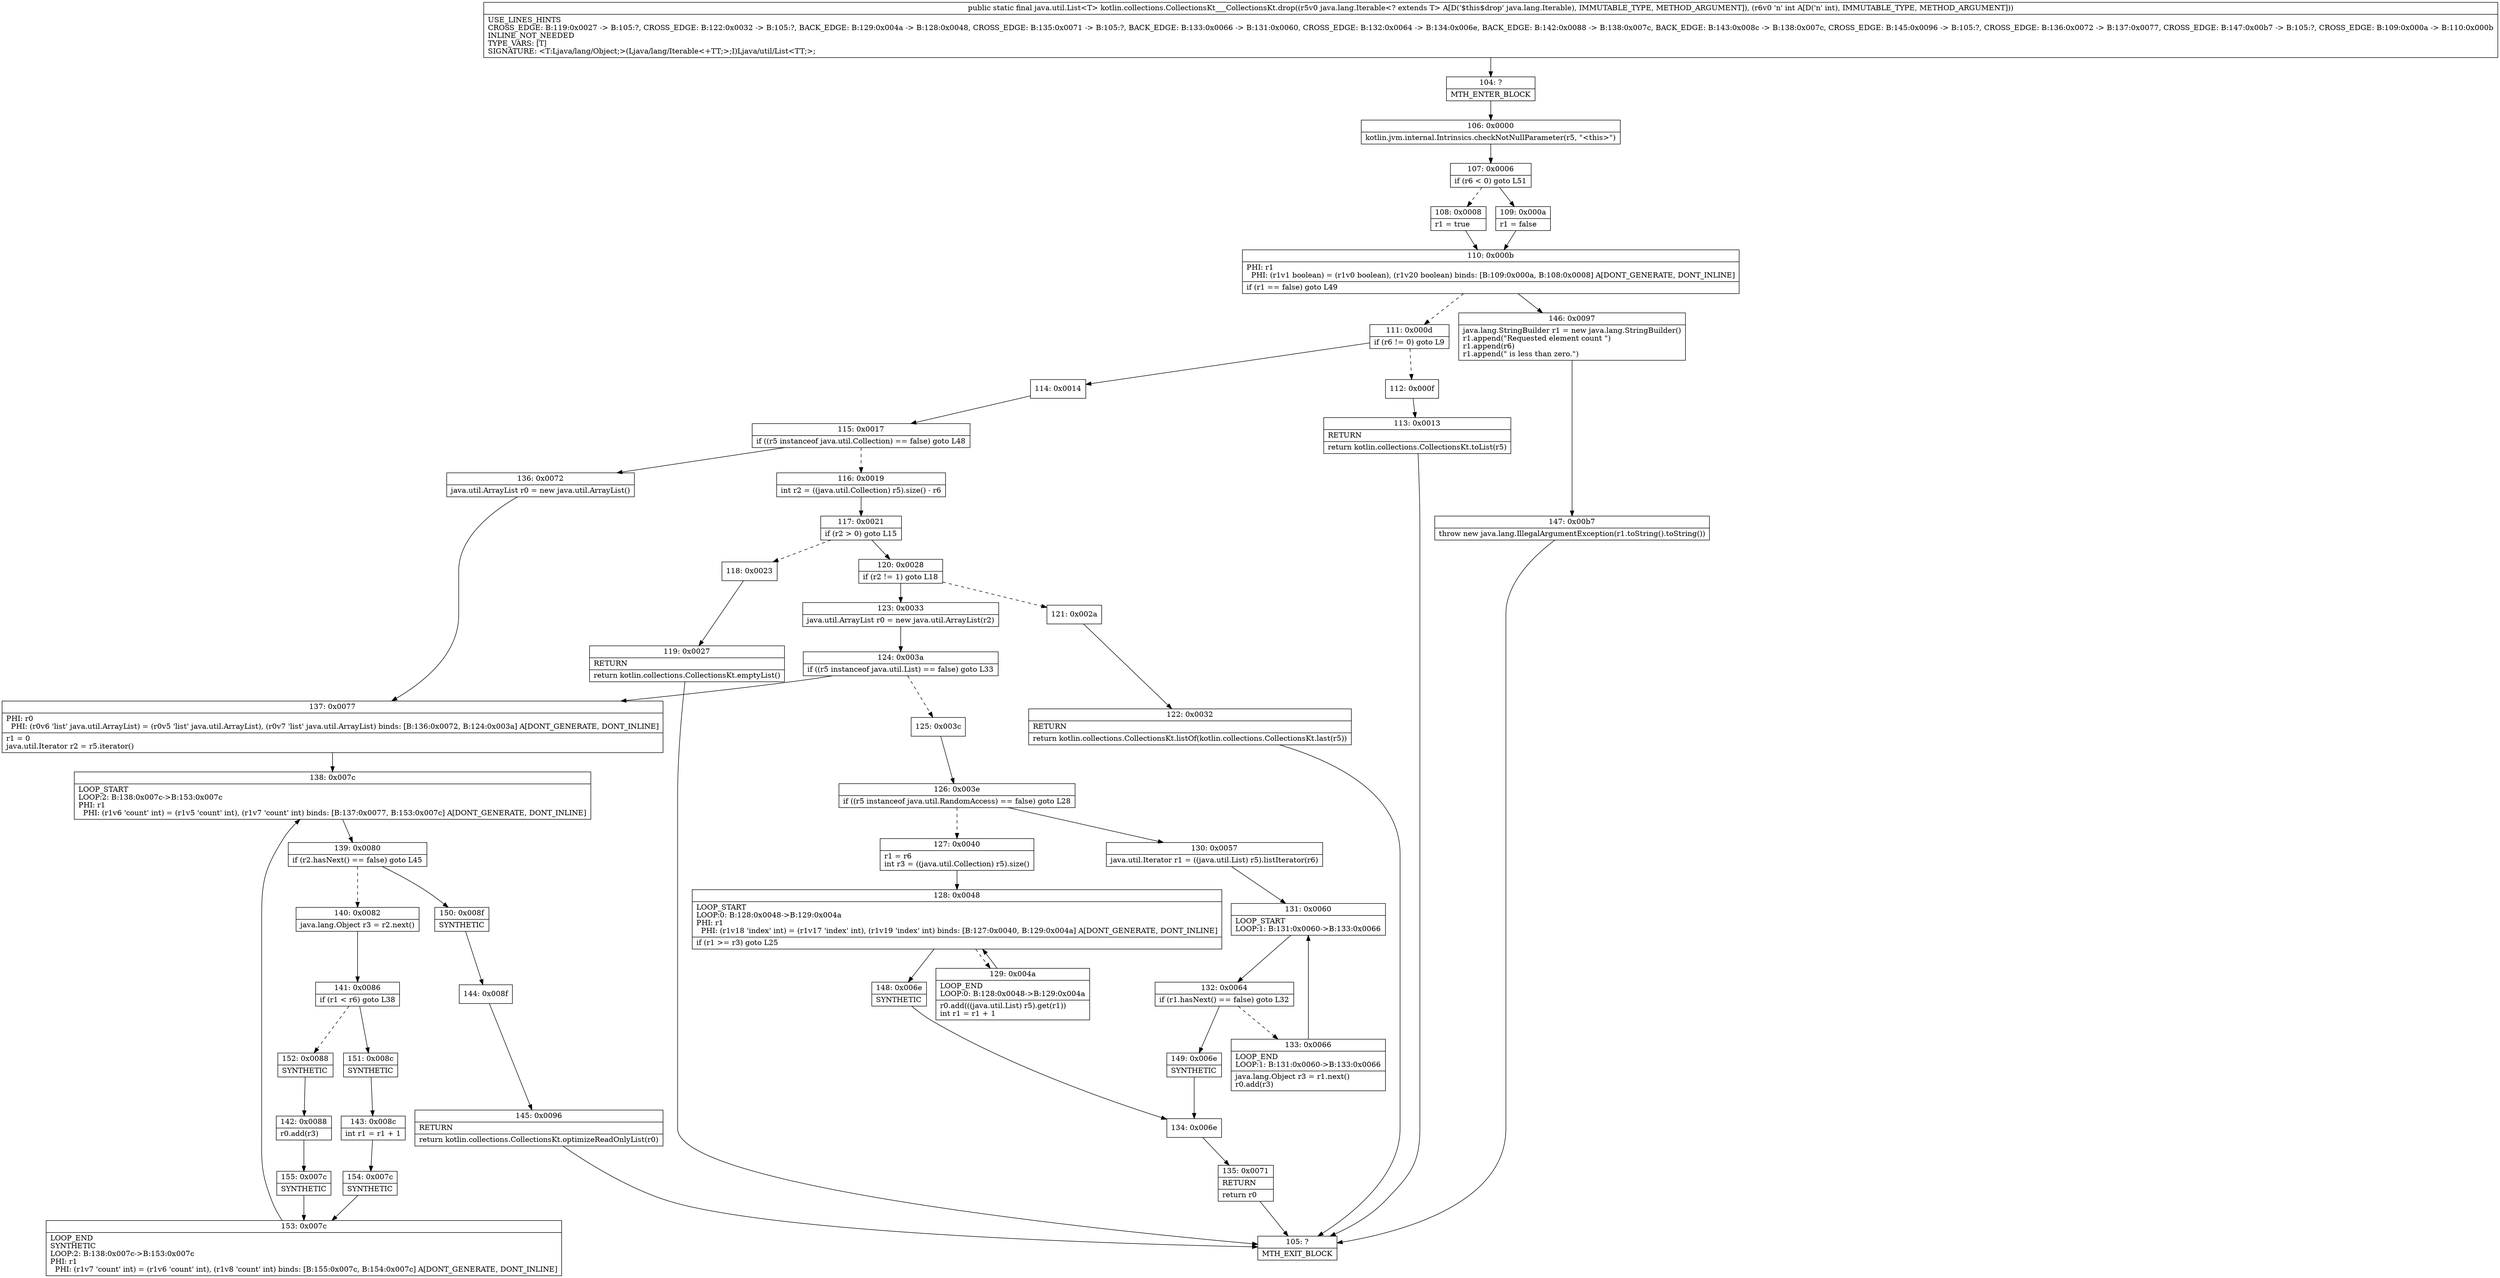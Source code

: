digraph "CFG forkotlin.collections.CollectionsKt___CollectionsKt.drop(Ljava\/lang\/Iterable;I)Ljava\/util\/List;" {
Node_104 [shape=record,label="{104\:\ ?|MTH_ENTER_BLOCK\l}"];
Node_106 [shape=record,label="{106\:\ 0x0000|kotlin.jvm.internal.Intrinsics.checkNotNullParameter(r5, \"\<this\>\")\l}"];
Node_107 [shape=record,label="{107\:\ 0x0006|if (r6 \< 0) goto L51\l}"];
Node_108 [shape=record,label="{108\:\ 0x0008|r1 = true\l}"];
Node_110 [shape=record,label="{110\:\ 0x000b|PHI: r1 \l  PHI: (r1v1 boolean) = (r1v0 boolean), (r1v20 boolean) binds: [B:109:0x000a, B:108:0x0008] A[DONT_GENERATE, DONT_INLINE]\l|if (r1 == false) goto L49\l}"];
Node_111 [shape=record,label="{111\:\ 0x000d|if (r6 != 0) goto L9\l}"];
Node_112 [shape=record,label="{112\:\ 0x000f}"];
Node_113 [shape=record,label="{113\:\ 0x0013|RETURN\l|return kotlin.collections.CollectionsKt.toList(r5)\l}"];
Node_105 [shape=record,label="{105\:\ ?|MTH_EXIT_BLOCK\l}"];
Node_114 [shape=record,label="{114\:\ 0x0014}"];
Node_115 [shape=record,label="{115\:\ 0x0017|if ((r5 instanceof java.util.Collection) == false) goto L48\l}"];
Node_116 [shape=record,label="{116\:\ 0x0019|int r2 = ((java.util.Collection) r5).size() \- r6\l}"];
Node_117 [shape=record,label="{117\:\ 0x0021|if (r2 \> 0) goto L15\l}"];
Node_118 [shape=record,label="{118\:\ 0x0023}"];
Node_119 [shape=record,label="{119\:\ 0x0027|RETURN\l|return kotlin.collections.CollectionsKt.emptyList()\l}"];
Node_120 [shape=record,label="{120\:\ 0x0028|if (r2 != 1) goto L18\l}"];
Node_121 [shape=record,label="{121\:\ 0x002a}"];
Node_122 [shape=record,label="{122\:\ 0x0032|RETURN\l|return kotlin.collections.CollectionsKt.listOf(kotlin.collections.CollectionsKt.last(r5))\l}"];
Node_123 [shape=record,label="{123\:\ 0x0033|java.util.ArrayList r0 = new java.util.ArrayList(r2)\l}"];
Node_124 [shape=record,label="{124\:\ 0x003a|if ((r5 instanceof java.util.List) == false) goto L33\l}"];
Node_125 [shape=record,label="{125\:\ 0x003c}"];
Node_126 [shape=record,label="{126\:\ 0x003e|if ((r5 instanceof java.util.RandomAccess) == false) goto L28\l}"];
Node_127 [shape=record,label="{127\:\ 0x0040|r1 = r6\lint r3 = ((java.util.Collection) r5).size()\l}"];
Node_128 [shape=record,label="{128\:\ 0x0048|LOOP_START\lLOOP:0: B:128:0x0048\-\>B:129:0x004a\lPHI: r1 \l  PHI: (r1v18 'index' int) = (r1v17 'index' int), (r1v19 'index' int) binds: [B:127:0x0040, B:129:0x004a] A[DONT_GENERATE, DONT_INLINE]\l|if (r1 \>= r3) goto L25\l}"];
Node_129 [shape=record,label="{129\:\ 0x004a|LOOP_END\lLOOP:0: B:128:0x0048\-\>B:129:0x004a\l|r0.add(((java.util.List) r5).get(r1))\lint r1 = r1 + 1\l}"];
Node_148 [shape=record,label="{148\:\ 0x006e|SYNTHETIC\l}"];
Node_134 [shape=record,label="{134\:\ 0x006e}"];
Node_135 [shape=record,label="{135\:\ 0x0071|RETURN\l|return r0\l}"];
Node_130 [shape=record,label="{130\:\ 0x0057|java.util.Iterator r1 = ((java.util.List) r5).listIterator(r6)\l}"];
Node_131 [shape=record,label="{131\:\ 0x0060|LOOP_START\lLOOP:1: B:131:0x0060\-\>B:133:0x0066\l}"];
Node_132 [shape=record,label="{132\:\ 0x0064|if (r1.hasNext() == false) goto L32\l}"];
Node_133 [shape=record,label="{133\:\ 0x0066|LOOP_END\lLOOP:1: B:131:0x0060\-\>B:133:0x0066\l|java.lang.Object r3 = r1.next()\lr0.add(r3)\l}"];
Node_149 [shape=record,label="{149\:\ 0x006e|SYNTHETIC\l}"];
Node_137 [shape=record,label="{137\:\ 0x0077|PHI: r0 \l  PHI: (r0v6 'list' java.util.ArrayList) = (r0v5 'list' java.util.ArrayList), (r0v7 'list' java.util.ArrayList) binds: [B:136:0x0072, B:124:0x003a] A[DONT_GENERATE, DONT_INLINE]\l|r1 = 0\ljava.util.Iterator r2 = r5.iterator()\l}"];
Node_138 [shape=record,label="{138\:\ 0x007c|LOOP_START\lLOOP:2: B:138:0x007c\-\>B:153:0x007c\lPHI: r1 \l  PHI: (r1v6 'count' int) = (r1v5 'count' int), (r1v7 'count' int) binds: [B:137:0x0077, B:153:0x007c] A[DONT_GENERATE, DONT_INLINE]\l}"];
Node_139 [shape=record,label="{139\:\ 0x0080|if (r2.hasNext() == false) goto L45\l}"];
Node_140 [shape=record,label="{140\:\ 0x0082|java.lang.Object r3 = r2.next()\l}"];
Node_141 [shape=record,label="{141\:\ 0x0086|if (r1 \< r6) goto L38\l}"];
Node_151 [shape=record,label="{151\:\ 0x008c|SYNTHETIC\l}"];
Node_143 [shape=record,label="{143\:\ 0x008c|int r1 = r1 + 1\l}"];
Node_154 [shape=record,label="{154\:\ 0x007c|SYNTHETIC\l}"];
Node_153 [shape=record,label="{153\:\ 0x007c|LOOP_END\lSYNTHETIC\lLOOP:2: B:138:0x007c\-\>B:153:0x007c\lPHI: r1 \l  PHI: (r1v7 'count' int) = (r1v6 'count' int), (r1v8 'count' int) binds: [B:155:0x007c, B:154:0x007c] A[DONT_GENERATE, DONT_INLINE]\l}"];
Node_152 [shape=record,label="{152\:\ 0x0088|SYNTHETIC\l}"];
Node_142 [shape=record,label="{142\:\ 0x0088|r0.add(r3)\l}"];
Node_155 [shape=record,label="{155\:\ 0x007c|SYNTHETIC\l}"];
Node_150 [shape=record,label="{150\:\ 0x008f|SYNTHETIC\l}"];
Node_144 [shape=record,label="{144\:\ 0x008f}"];
Node_145 [shape=record,label="{145\:\ 0x0096|RETURN\l|return kotlin.collections.CollectionsKt.optimizeReadOnlyList(r0)\l}"];
Node_136 [shape=record,label="{136\:\ 0x0072|java.util.ArrayList r0 = new java.util.ArrayList()\l}"];
Node_146 [shape=record,label="{146\:\ 0x0097|java.lang.StringBuilder r1 = new java.lang.StringBuilder()\lr1.append(\"Requested element count \")\lr1.append(r6)\lr1.append(\" is less than zero.\")\l}"];
Node_147 [shape=record,label="{147\:\ 0x00b7|throw new java.lang.IllegalArgumentException(r1.toString().toString())\l}"];
Node_109 [shape=record,label="{109\:\ 0x000a|r1 = false\l}"];
MethodNode[shape=record,label="{public static final java.util.List\<T\> kotlin.collections.CollectionsKt___CollectionsKt.drop((r5v0 java.lang.Iterable\<? extends T\> A[D('$this$drop' java.lang.Iterable), IMMUTABLE_TYPE, METHOD_ARGUMENT]), (r6v0 'n' int A[D('n' int), IMMUTABLE_TYPE, METHOD_ARGUMENT]))  | USE_LINES_HINTS\lCROSS_EDGE: B:119:0x0027 \-\> B:105:?, CROSS_EDGE: B:122:0x0032 \-\> B:105:?, BACK_EDGE: B:129:0x004a \-\> B:128:0x0048, CROSS_EDGE: B:135:0x0071 \-\> B:105:?, BACK_EDGE: B:133:0x0066 \-\> B:131:0x0060, CROSS_EDGE: B:132:0x0064 \-\> B:134:0x006e, BACK_EDGE: B:142:0x0088 \-\> B:138:0x007c, BACK_EDGE: B:143:0x008c \-\> B:138:0x007c, CROSS_EDGE: B:145:0x0096 \-\> B:105:?, CROSS_EDGE: B:136:0x0072 \-\> B:137:0x0077, CROSS_EDGE: B:147:0x00b7 \-\> B:105:?, CROSS_EDGE: B:109:0x000a \-\> B:110:0x000b\lINLINE_NOT_NEEDED\lTYPE_VARS: [T]\lSIGNATURE: \<T:Ljava\/lang\/Object;\>(Ljava\/lang\/Iterable\<+TT;\>;I)Ljava\/util\/List\<TT;\>;\l}"];
MethodNode -> Node_104;Node_104 -> Node_106;
Node_106 -> Node_107;
Node_107 -> Node_108[style=dashed];
Node_107 -> Node_109;
Node_108 -> Node_110;
Node_110 -> Node_111[style=dashed];
Node_110 -> Node_146;
Node_111 -> Node_112[style=dashed];
Node_111 -> Node_114;
Node_112 -> Node_113;
Node_113 -> Node_105;
Node_114 -> Node_115;
Node_115 -> Node_116[style=dashed];
Node_115 -> Node_136;
Node_116 -> Node_117;
Node_117 -> Node_118[style=dashed];
Node_117 -> Node_120;
Node_118 -> Node_119;
Node_119 -> Node_105;
Node_120 -> Node_121[style=dashed];
Node_120 -> Node_123;
Node_121 -> Node_122;
Node_122 -> Node_105;
Node_123 -> Node_124;
Node_124 -> Node_125[style=dashed];
Node_124 -> Node_137;
Node_125 -> Node_126;
Node_126 -> Node_127[style=dashed];
Node_126 -> Node_130;
Node_127 -> Node_128;
Node_128 -> Node_129[style=dashed];
Node_128 -> Node_148;
Node_129 -> Node_128;
Node_148 -> Node_134;
Node_134 -> Node_135;
Node_135 -> Node_105;
Node_130 -> Node_131;
Node_131 -> Node_132;
Node_132 -> Node_133[style=dashed];
Node_132 -> Node_149;
Node_133 -> Node_131;
Node_149 -> Node_134;
Node_137 -> Node_138;
Node_138 -> Node_139;
Node_139 -> Node_140[style=dashed];
Node_139 -> Node_150;
Node_140 -> Node_141;
Node_141 -> Node_151;
Node_141 -> Node_152[style=dashed];
Node_151 -> Node_143;
Node_143 -> Node_154;
Node_154 -> Node_153;
Node_153 -> Node_138;
Node_152 -> Node_142;
Node_142 -> Node_155;
Node_155 -> Node_153;
Node_150 -> Node_144;
Node_144 -> Node_145;
Node_145 -> Node_105;
Node_136 -> Node_137;
Node_146 -> Node_147;
Node_147 -> Node_105;
Node_109 -> Node_110;
}

